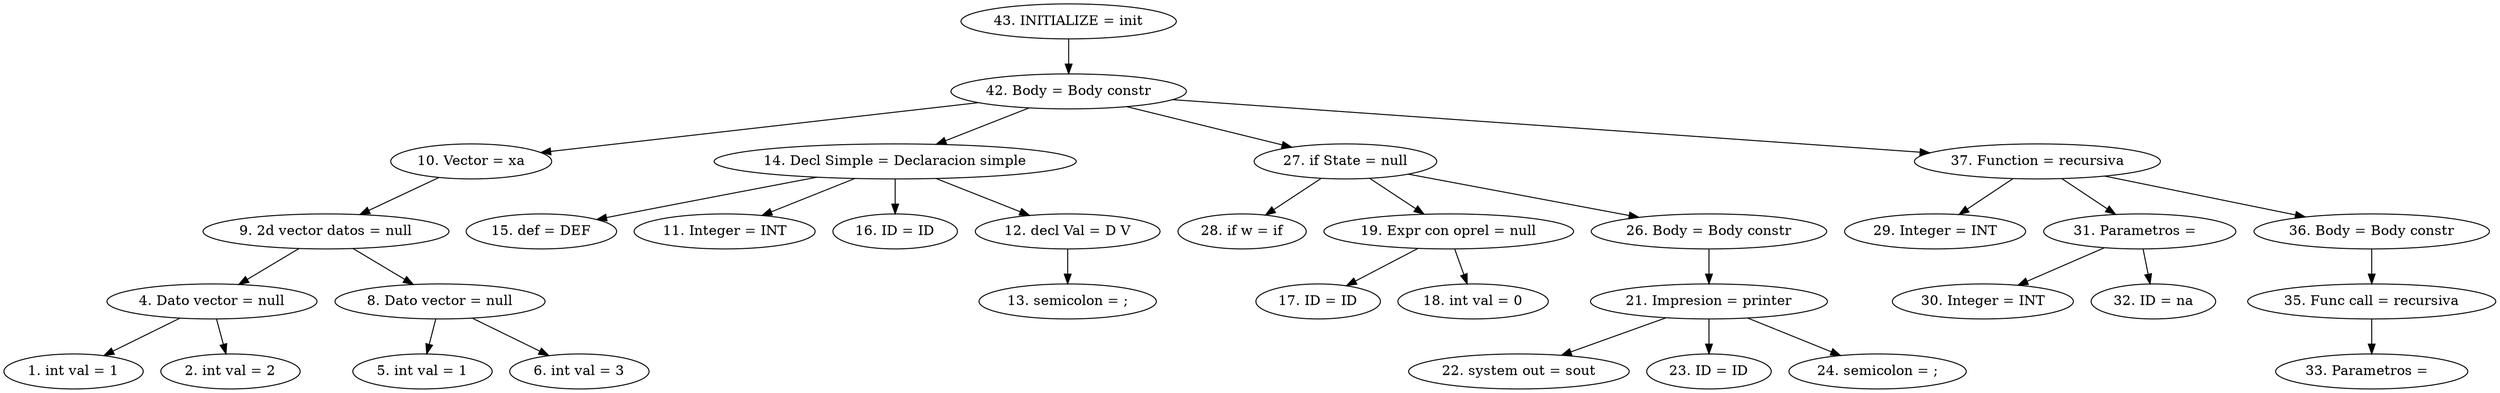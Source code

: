 digraph G {
"43. INITIALIZE = init"->"42. Body = Body constr"
"42. Body = Body constr"->"10. Vector = xa"
"10. Vector = xa"->"9. 2d vector datos = null"
"9. 2d vector datos = null"->"4. Dato vector = null"
"4. Dato vector = null"->"1. int val = 1"
"4. Dato vector = null"->"2. int val = 2"
"9. 2d vector datos = null"->"8. Dato vector = null"
"8. Dato vector = null"->"5. int val = 1"
"8. Dato vector = null"->"6. int val = 3"
"42. Body = Body constr"->"14. Decl Simple = Declaracion simple"
"14. Decl Simple = Declaracion simple"->"15. def = DEF"
"14. Decl Simple = Declaracion simple"->"11. Integer = INT"
"14. Decl Simple = Declaracion simple"->"16. ID = ID"
"14. Decl Simple = Declaracion simple"->"12. decl Val = D V"
"12. decl Val = D V"->"13. semicolon = ;"
"42. Body = Body constr"->"27. if State = null"
"27. if State = null"->"28. if w = if"
"27. if State = null"->"19. Expr con oprel = null"
"19. Expr con oprel = null"->"17. ID = ID"
"19. Expr con oprel = null"->"18. int val = 0"
"27. if State = null"->"26. Body = Body constr"
"26. Body = Body constr"->"21. Impresion = printer"
"21. Impresion = printer"->"22. system out = sout"
"21. Impresion = printer"->"23. ID = ID"
"21. Impresion = printer"->"24. semicolon = ;"
"42. Body = Body constr"->"37. Function = recursiva"
"37. Function = recursiva"->"29. Integer = INT"
"37. Function = recursiva"->"31. Parametros =  "
"31. Parametros =  "->"30. Integer = INT"
"31. Parametros =  "->"32. ID = na"
"37. Function = recursiva"->"36. Body = Body constr"
"36. Body = Body constr"->"35. Func call = recursiva"
"35. Func call = recursiva"->"33. Parametros =  "


}

